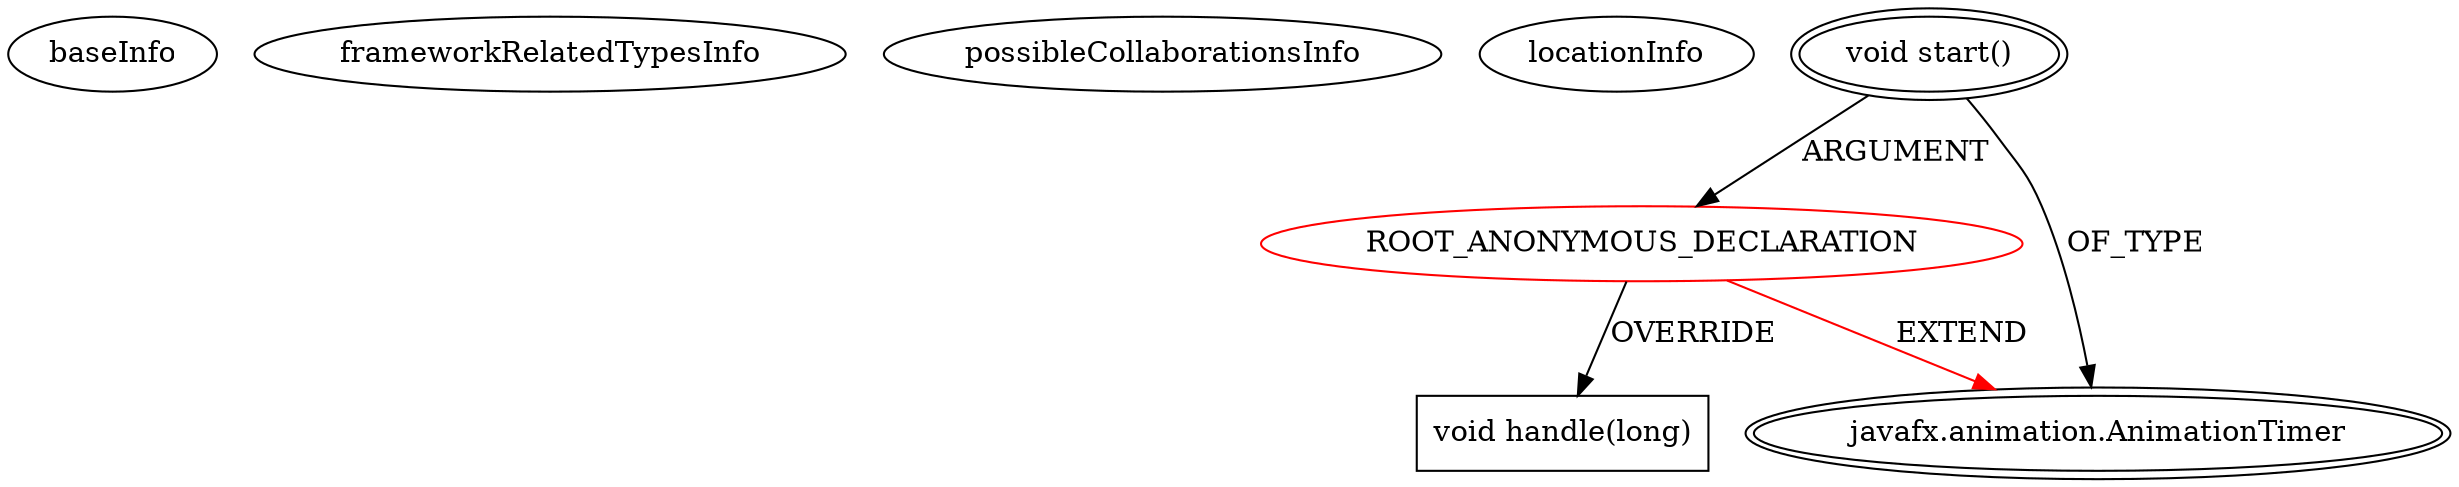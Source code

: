 digraph {
baseInfo[graphId=4551,category="extension_graph",isAnonymous=true,possibleRelation=false]
frameworkRelatedTypesInfo[0="javafx.animation.AnimationTimer"]
possibleCollaborationsInfo[]
locationInfo[projectName="timyates-ShadowFX",filePath="/timyates-ShadowFX/ShadowFX-master/src/main/java/com/bloidonia/shadowtest/presentation/main/MainPresenter.java",contextSignature="void initialize(java.net.URL,java.util.ResourceBundle)",graphId="4551"]
0[label="ROOT_ANONYMOUS_DECLARATION",vertexType="ROOT_ANONYMOUS_DECLARATION",isFrameworkType=false,color=red]
1[label="javafx.animation.AnimationTimer",vertexType="FRAMEWORK_CLASS_TYPE",isFrameworkType=true,peripheries=2]
2[label="void start()",vertexType="OUTSIDE_CALL",isFrameworkType=true,peripheries=2]
4[label="void handle(long)",vertexType="OVERRIDING_METHOD_DECLARATION",isFrameworkType=false,shape=box]
0->1[label="EXTEND",color=red]
2->0[label="ARGUMENT"]
2->1[label="OF_TYPE"]
0->4[label="OVERRIDE"]
}
